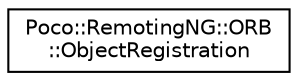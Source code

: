 digraph "Graphical Class Hierarchy"
{
 // LATEX_PDF_SIZE
  edge [fontname="Helvetica",fontsize="10",labelfontname="Helvetica",labelfontsize="10"];
  node [fontname="Helvetica",fontsize="10",shape=record];
  rankdir="LR";
  Node0 [label="Poco::RemotingNG::ORB\l::ObjectRegistration",height=0.2,width=0.4,color="black", fillcolor="white", style="filled",URL="$structPoco_1_1RemotingNG_1_1ORB_1_1ObjectRegistration.html",tooltip="Event argument for objectRegistered and objectUnregistered events."];
}
